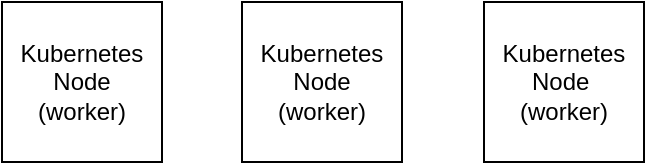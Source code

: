 <mxfile version="23.1.5" type="github">
  <diagram name="Page-1" id="iB9zpl-80uYhElPLC5LR">
    <mxGraphModel dx="794" dy="414" grid="1" gridSize="10" guides="1" tooltips="1" connect="1" arrows="1" fold="1" page="1" pageScale="1" pageWidth="850" pageHeight="1100" math="0" shadow="0">
      <root>
        <mxCell id="0" />
        <mxCell id="1" parent="0" />
        <mxCell id="k2CD-8HE6C3lkmkYFEVn-1" value="&lt;div&gt;Kubernetes Node&lt;/div&gt;&lt;div&gt;(worker)&lt;/div&gt;" style="whiteSpace=wrap;html=1;aspect=fixed;" parent="1" vertex="1">
          <mxGeometry x="90" y="270" width="80" height="80" as="geometry" />
        </mxCell>
        <mxCell id="k2CD-8HE6C3lkmkYFEVn-2" value="&lt;div&gt;Kubernetes Node&lt;/div&gt;&lt;div&gt;(worker)&lt;/div&gt;" style="whiteSpace=wrap;html=1;aspect=fixed;" parent="1" vertex="1">
          <mxGeometry x="210" y="270" width="80" height="80" as="geometry" />
        </mxCell>
        <mxCell id="pODN0V4Rz4SqUN5RnkTI-1" value="&lt;div&gt;Kubernetes Node&amp;nbsp;&lt;/div&gt;&lt;div&gt;(worker)&lt;/div&gt;" style="whiteSpace=wrap;html=1;aspect=fixed;" vertex="1" parent="1">
          <mxGeometry x="331" y="270" width="80" height="80" as="geometry" />
        </mxCell>
      </root>
    </mxGraphModel>
  </diagram>
</mxfile>
